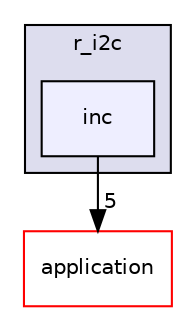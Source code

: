 digraph "inc" {
  compound=true
  node [ fontsize="10", fontname="Helvetica"];
  edge [ labelfontsize="10", labelfontname="Helvetica"];
  subgraph clusterdir_9d767799cb314fe3123526930ea2f3bd {
    graph [ bgcolor="#ddddee", pencolor="black", label="r_i2c" fontname="Helvetica", fontsize="10", URL="dir_9d767799cb314fe3123526930ea2f3bd.html"]
  dir_49c00a0f551063cdbd550804799dee47 [shape=box, label="inc", style="filled", fillcolor="#eeeeff", pencolor="black", URL="dir_49c00a0f551063cdbd550804799dee47.html"];
  }
  dir_eda2a6d705da8f3400ffe9a7dcb90b30 [shape=box label="application" fillcolor="white" style="filled" color="red" URL="dir_eda2a6d705da8f3400ffe9a7dcb90b30.html"];
  dir_49c00a0f551063cdbd550804799dee47->dir_eda2a6d705da8f3400ffe9a7dcb90b30 [headlabel="5", labeldistance=1.5 headhref="dir_000074_000002.html"];
}
